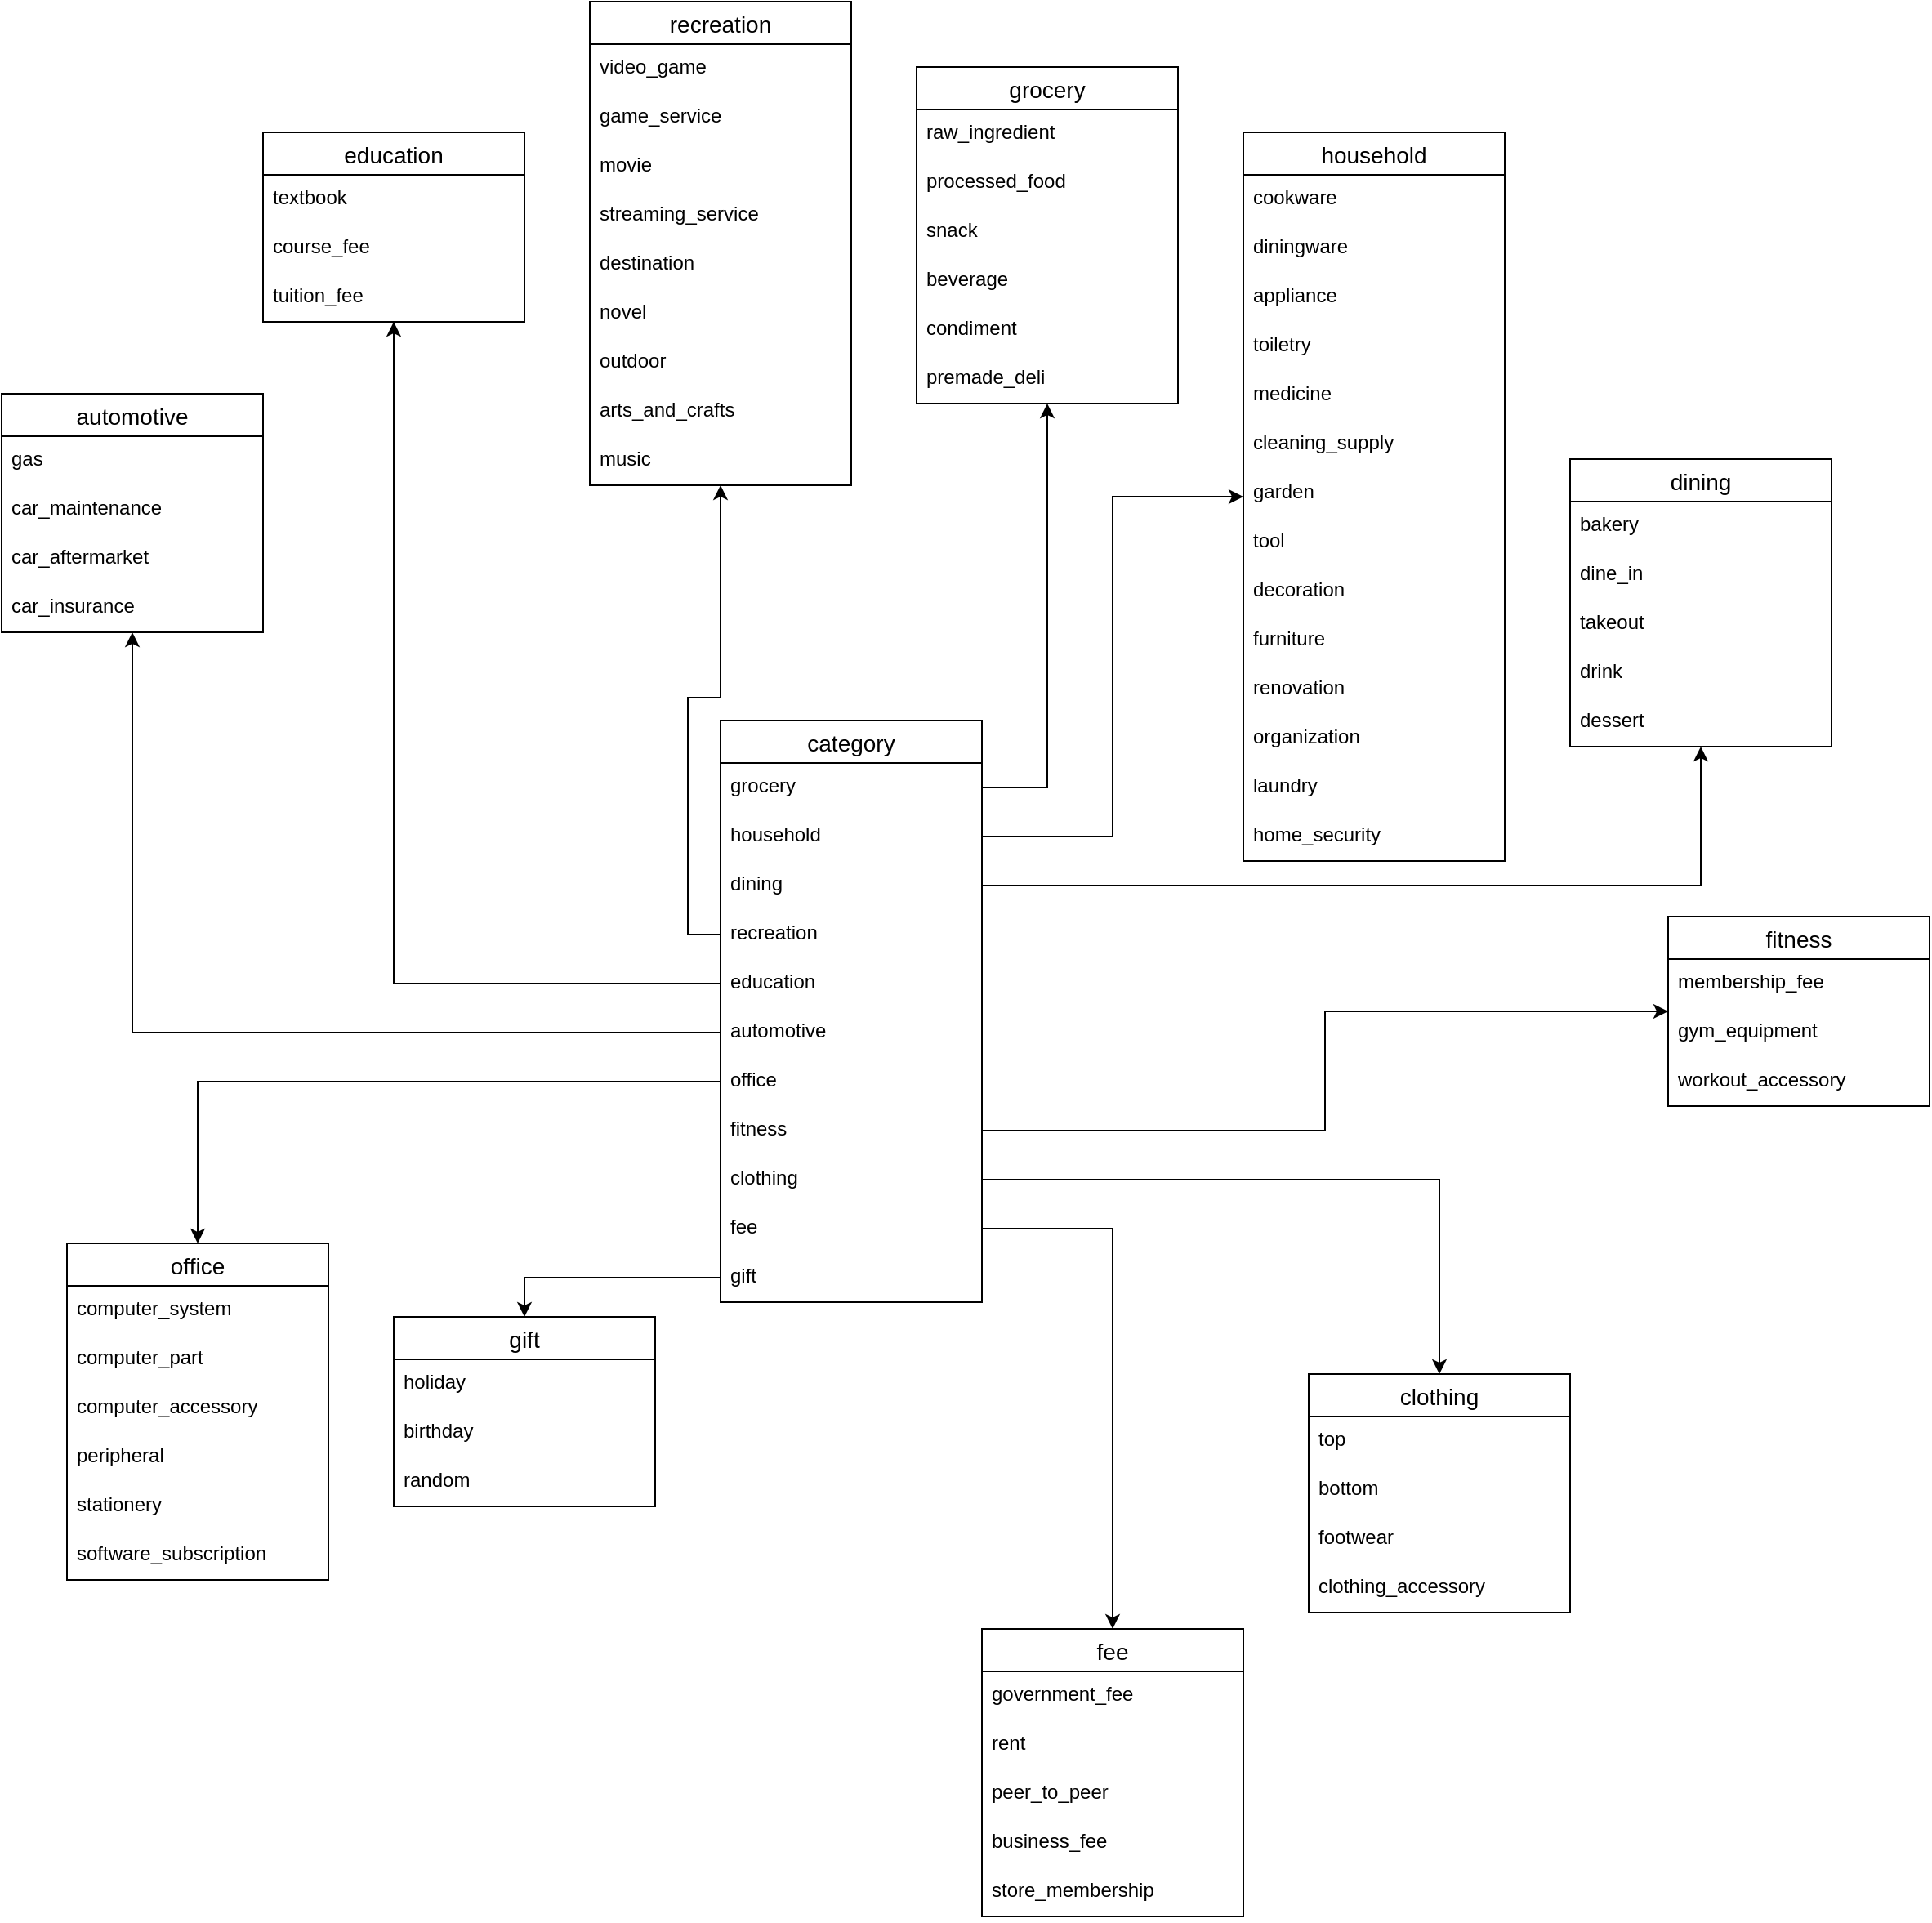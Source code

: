<mxfile version="18.0.1" type="device"><diagram id="R2lEEEUBdFMjLlhIrx00" name="Page-1"><mxGraphModel dx="1426" dy="802" grid="1" gridSize="10" guides="1" tooltips="1" connect="1" arrows="1" fold="1" page="1" pageScale="1" pageWidth="1200" pageHeight="1600" math="0" shadow="0" extFonts="Permanent Marker^https://fonts.googleapis.com/css?family=Permanent+Marker"><root><mxCell id="0"/><mxCell id="1" parent="0"/><mxCell id="DdYy4t8U-ZMxY-bG0-oH-1" value="category" style="swimlane;fontStyle=0;childLayout=stackLayout;horizontal=1;startSize=26;horizontalStack=0;resizeParent=1;resizeParentMax=0;resizeLast=0;collapsible=1;marginBottom=0;align=center;fontSize=14;" parent="1" vertex="1"><mxGeometry x="450" y="669" width="160" height="356" as="geometry"/></mxCell><mxCell id="DdYy4t8U-ZMxY-bG0-oH-2" value="grocery" style="text;strokeColor=none;fillColor=none;spacingLeft=4;spacingRight=4;overflow=hidden;rotatable=0;points=[[0,0.5],[1,0.5]];portConstraint=eastwest;fontSize=12;" parent="DdYy4t8U-ZMxY-bG0-oH-1" vertex="1"><mxGeometry y="26" width="160" height="30" as="geometry"/></mxCell><mxCell id="DdYy4t8U-ZMxY-bG0-oH-3" value="household" style="text;strokeColor=none;fillColor=none;spacingLeft=4;spacingRight=4;overflow=hidden;rotatable=0;points=[[0,0.5],[1,0.5]];portConstraint=eastwest;fontSize=12;" parent="DdYy4t8U-ZMxY-bG0-oH-1" vertex="1"><mxGeometry y="56" width="160" height="30" as="geometry"/></mxCell><mxCell id="DdYy4t8U-ZMxY-bG0-oH-4" value="dining" style="text;strokeColor=none;fillColor=none;spacingLeft=4;spacingRight=4;overflow=hidden;rotatable=0;points=[[0,0.5],[1,0.5]];portConstraint=eastwest;fontSize=12;" parent="DdYy4t8U-ZMxY-bG0-oH-1" vertex="1"><mxGeometry y="86" width="160" height="30" as="geometry"/></mxCell><mxCell id="DdYy4t8U-ZMxY-bG0-oH-5" value="recreation" style="text;strokeColor=none;fillColor=none;spacingLeft=4;spacingRight=4;overflow=hidden;rotatable=0;points=[[0,0.5],[1,0.5]];portConstraint=eastwest;fontSize=12;" parent="DdYy4t8U-ZMxY-bG0-oH-1" vertex="1"><mxGeometry y="116" width="160" height="30" as="geometry"/></mxCell><mxCell id="DdYy4t8U-ZMxY-bG0-oH-6" value="education" style="text;strokeColor=none;fillColor=none;spacingLeft=4;spacingRight=4;overflow=hidden;rotatable=0;points=[[0,0.5],[1,0.5]];portConstraint=eastwest;fontSize=12;" parent="DdYy4t8U-ZMxY-bG0-oH-1" vertex="1"><mxGeometry y="146" width="160" height="30" as="geometry"/></mxCell><mxCell id="DdYy4t8U-ZMxY-bG0-oH-7" value="automotive" style="text;strokeColor=none;fillColor=none;spacingLeft=4;spacingRight=4;overflow=hidden;rotatable=0;points=[[0,0.5],[1,0.5]];portConstraint=eastwest;fontSize=12;" parent="DdYy4t8U-ZMxY-bG0-oH-1" vertex="1"><mxGeometry y="176" width="160" height="30" as="geometry"/></mxCell><mxCell id="DdYy4t8U-ZMxY-bG0-oH-62" value="office" style="text;strokeColor=none;fillColor=none;spacingLeft=4;spacingRight=4;overflow=hidden;rotatable=0;points=[[0,0.5],[1,0.5]];portConstraint=eastwest;fontSize=12;" parent="DdYy4t8U-ZMxY-bG0-oH-1" vertex="1"><mxGeometry y="206" width="160" height="30" as="geometry"/></mxCell><mxCell id="DdYy4t8U-ZMxY-bG0-oH-63" value="fitness" style="text;strokeColor=none;fillColor=none;spacingLeft=4;spacingRight=4;overflow=hidden;rotatable=0;points=[[0,0.5],[1,0.5]];portConstraint=eastwest;fontSize=12;" parent="DdYy4t8U-ZMxY-bG0-oH-1" vertex="1"><mxGeometry y="236" width="160" height="30" as="geometry"/></mxCell><mxCell id="DdYy4t8U-ZMxY-bG0-oH-91" value="clothing" style="text;strokeColor=none;fillColor=none;spacingLeft=4;spacingRight=4;overflow=hidden;rotatable=0;points=[[0,0.5],[1,0.5]];portConstraint=eastwest;fontSize=12;" parent="DdYy4t8U-ZMxY-bG0-oH-1" vertex="1"><mxGeometry y="266" width="160" height="30" as="geometry"/></mxCell><mxCell id="DdYy4t8U-ZMxY-bG0-oH-92" value="fee" style="text;strokeColor=none;fillColor=none;spacingLeft=4;spacingRight=4;overflow=hidden;rotatable=0;points=[[0,0.5],[1,0.5]];portConstraint=eastwest;fontSize=12;" parent="DdYy4t8U-ZMxY-bG0-oH-1" vertex="1"><mxGeometry y="296" width="160" height="30" as="geometry"/></mxCell><mxCell id="DdYy4t8U-ZMxY-bG0-oH-93" value="gift" style="text;strokeColor=none;fillColor=none;spacingLeft=4;spacingRight=4;overflow=hidden;rotatable=0;points=[[0,0.5],[1,0.5]];portConstraint=eastwest;fontSize=12;" parent="DdYy4t8U-ZMxY-bG0-oH-1" vertex="1"><mxGeometry y="326" width="160" height="30" as="geometry"/></mxCell><mxCell id="DdYy4t8U-ZMxY-bG0-oH-8" value="grocery" style="swimlane;fontStyle=0;childLayout=stackLayout;horizontal=1;startSize=26;horizontalStack=0;resizeParent=1;resizeParentMax=0;resizeLast=0;collapsible=1;marginBottom=0;align=center;fontSize=14;" parent="1" vertex="1"><mxGeometry x="570" y="269" width="160" height="206" as="geometry"/></mxCell><mxCell id="DdYy4t8U-ZMxY-bG0-oH-9" value="raw_ingredient" style="text;strokeColor=none;fillColor=none;spacingLeft=4;spacingRight=4;overflow=hidden;rotatable=0;points=[[0,0.5],[1,0.5]];portConstraint=eastwest;fontSize=12;" parent="DdYy4t8U-ZMxY-bG0-oH-8" vertex="1"><mxGeometry y="26" width="160" height="30" as="geometry"/></mxCell><mxCell id="DdYy4t8U-ZMxY-bG0-oH-10" value="processed_food" style="text;strokeColor=none;fillColor=none;spacingLeft=4;spacingRight=4;overflow=hidden;rotatable=0;points=[[0,0.5],[1,0.5]];portConstraint=eastwest;fontSize=12;" parent="DdYy4t8U-ZMxY-bG0-oH-8" vertex="1"><mxGeometry y="56" width="160" height="30" as="geometry"/></mxCell><mxCell id="DdYy4t8U-ZMxY-bG0-oH-13" value="snack" style="text;strokeColor=none;fillColor=none;spacingLeft=4;spacingRight=4;overflow=hidden;rotatable=0;points=[[0,0.5],[1,0.5]];portConstraint=eastwest;fontSize=12;" parent="DdYy4t8U-ZMxY-bG0-oH-8" vertex="1"><mxGeometry y="86" width="160" height="30" as="geometry"/></mxCell><mxCell id="DdYy4t8U-ZMxY-bG0-oH-14" value="beverage" style="text;strokeColor=none;fillColor=none;spacingLeft=4;spacingRight=4;overflow=hidden;rotatable=0;points=[[0,0.5],[1,0.5]];portConstraint=eastwest;fontSize=12;" parent="DdYy4t8U-ZMxY-bG0-oH-8" vertex="1"><mxGeometry y="116" width="160" height="30" as="geometry"/></mxCell><mxCell id="ewlRyXcieVe25RCthSd5-5" value="condiment" style="text;strokeColor=none;fillColor=none;spacingLeft=4;spacingRight=4;overflow=hidden;rotatable=0;points=[[0,0.5],[1,0.5]];portConstraint=eastwest;fontSize=12;" parent="DdYy4t8U-ZMxY-bG0-oH-8" vertex="1"><mxGeometry y="146" width="160" height="30" as="geometry"/></mxCell><mxCell id="ewlRyXcieVe25RCthSd5-6" value="premade_deli" style="text;strokeColor=none;fillColor=none;spacingLeft=4;spacingRight=4;overflow=hidden;rotatable=0;points=[[0,0.5],[1,0.5]];portConstraint=eastwest;fontSize=12;" parent="DdYy4t8U-ZMxY-bG0-oH-8" vertex="1"><mxGeometry y="176" width="160" height="30" as="geometry"/></mxCell><mxCell id="DdYy4t8U-ZMxY-bG0-oH-15" value="household" style="swimlane;fontStyle=0;childLayout=stackLayout;horizontal=1;startSize=26;horizontalStack=0;resizeParent=1;resizeParentMax=0;resizeLast=0;collapsible=1;marginBottom=0;align=center;fontSize=14;" parent="1" vertex="1"><mxGeometry x="770" y="309" width="160" height="446" as="geometry"/></mxCell><mxCell id="DdYy4t8U-ZMxY-bG0-oH-16" value="cookware" style="text;strokeColor=none;fillColor=none;spacingLeft=4;spacingRight=4;overflow=hidden;rotatable=0;points=[[0,0.5],[1,0.5]];portConstraint=eastwest;fontSize=12;" parent="DdYy4t8U-ZMxY-bG0-oH-15" vertex="1"><mxGeometry y="26" width="160" height="30" as="geometry"/></mxCell><mxCell id="DdYy4t8U-ZMxY-bG0-oH-25" value="diningware" style="text;strokeColor=none;fillColor=none;spacingLeft=4;spacingRight=4;overflow=hidden;rotatable=0;points=[[0,0.5],[1,0.5]];portConstraint=eastwest;fontSize=12;" parent="DdYy4t8U-ZMxY-bG0-oH-15" vertex="1"><mxGeometry y="56" width="160" height="30" as="geometry"/></mxCell><mxCell id="DdYy4t8U-ZMxY-bG0-oH-17" value="appliance" style="text;strokeColor=none;fillColor=none;spacingLeft=4;spacingRight=4;overflow=hidden;rotatable=0;points=[[0,0.5],[1,0.5]];portConstraint=eastwest;fontSize=12;" parent="DdYy4t8U-ZMxY-bG0-oH-15" vertex="1"><mxGeometry y="86" width="160" height="30" as="geometry"/></mxCell><mxCell id="DdYy4t8U-ZMxY-bG0-oH-18" value="toiletry" style="text;strokeColor=none;fillColor=none;spacingLeft=4;spacingRight=4;overflow=hidden;rotatable=0;points=[[0,0.5],[1,0.5]];portConstraint=eastwest;fontSize=12;" parent="DdYy4t8U-ZMxY-bG0-oH-15" vertex="1"><mxGeometry y="116" width="160" height="30" as="geometry"/></mxCell><mxCell id="DdYy4t8U-ZMxY-bG0-oH-19" value="medicine" style="text;strokeColor=none;fillColor=none;spacingLeft=4;spacingRight=4;overflow=hidden;rotatable=0;points=[[0,0.5],[1,0.5]];portConstraint=eastwest;fontSize=12;" parent="DdYy4t8U-ZMxY-bG0-oH-15" vertex="1"><mxGeometry y="146" width="160" height="30" as="geometry"/></mxCell><mxCell id="DdYy4t8U-ZMxY-bG0-oH-20" value="cleaning_supply" style="text;strokeColor=none;fillColor=none;spacingLeft=4;spacingRight=4;overflow=hidden;rotatable=0;points=[[0,0.5],[1,0.5]];portConstraint=eastwest;fontSize=12;" parent="DdYy4t8U-ZMxY-bG0-oH-15" vertex="1"><mxGeometry y="176" width="160" height="30" as="geometry"/></mxCell><mxCell id="DdYy4t8U-ZMxY-bG0-oH-26" value="garden" style="text;strokeColor=none;fillColor=none;spacingLeft=4;spacingRight=4;overflow=hidden;rotatable=0;points=[[0,0.5],[1,0.5]];portConstraint=eastwest;fontSize=12;" parent="DdYy4t8U-ZMxY-bG0-oH-15" vertex="1"><mxGeometry y="206" width="160" height="30" as="geometry"/></mxCell><mxCell id="DdYy4t8U-ZMxY-bG0-oH-27" value="tool" style="text;strokeColor=none;fillColor=none;spacingLeft=4;spacingRight=4;overflow=hidden;rotatable=0;points=[[0,0.5],[1,0.5]];portConstraint=eastwest;fontSize=12;" parent="DdYy4t8U-ZMxY-bG0-oH-15" vertex="1"><mxGeometry y="236" width="160" height="30" as="geometry"/></mxCell><mxCell id="DdYy4t8U-ZMxY-bG0-oH-85" value="decoration" style="text;strokeColor=none;fillColor=none;spacingLeft=4;spacingRight=4;overflow=hidden;rotatable=0;points=[[0,0.5],[1,0.5]];portConstraint=eastwest;fontSize=12;" parent="DdYy4t8U-ZMxY-bG0-oH-15" vertex="1"><mxGeometry y="266" width="160" height="30" as="geometry"/></mxCell><mxCell id="DdYy4t8U-ZMxY-bG0-oH-86" value="furniture" style="text;strokeColor=none;fillColor=none;spacingLeft=4;spacingRight=4;overflow=hidden;rotatable=0;points=[[0,0.5],[1,0.5]];portConstraint=eastwest;fontSize=12;" parent="DdYy4t8U-ZMxY-bG0-oH-15" vertex="1"><mxGeometry y="296" width="160" height="30" as="geometry"/></mxCell><mxCell id="DdYy4t8U-ZMxY-bG0-oH-109" value="renovation" style="text;strokeColor=none;fillColor=none;spacingLeft=4;spacingRight=4;overflow=hidden;rotatable=0;points=[[0,0.5],[1,0.5]];portConstraint=eastwest;fontSize=12;" parent="DdYy4t8U-ZMxY-bG0-oH-15" vertex="1"><mxGeometry y="326" width="160" height="30" as="geometry"/></mxCell><mxCell id="DdYy4t8U-ZMxY-bG0-oH-116" value="organization" style="text;strokeColor=none;fillColor=none;spacingLeft=4;spacingRight=4;overflow=hidden;rotatable=0;points=[[0,0.5],[1,0.5]];portConstraint=eastwest;fontSize=12;" parent="DdYy4t8U-ZMxY-bG0-oH-15" vertex="1"><mxGeometry y="356" width="160" height="30" as="geometry"/></mxCell><mxCell id="DdYy4t8U-ZMxY-bG0-oH-117" value="laundry" style="text;strokeColor=none;fillColor=none;spacingLeft=4;spacingRight=4;overflow=hidden;rotatable=0;points=[[0,0.5],[1,0.5]];portConstraint=eastwest;fontSize=12;" parent="DdYy4t8U-ZMxY-bG0-oH-15" vertex="1"><mxGeometry y="386" width="160" height="30" as="geometry"/></mxCell><mxCell id="DdYy4t8U-ZMxY-bG0-oH-124" value="home_security" style="text;strokeColor=none;fillColor=none;spacingLeft=4;spacingRight=4;overflow=hidden;rotatable=0;points=[[0,0.5],[1,0.5]];portConstraint=eastwest;fontSize=12;" parent="DdYy4t8U-ZMxY-bG0-oH-15" vertex="1"><mxGeometry y="416" width="160" height="30" as="geometry"/></mxCell><mxCell id="DdYy4t8U-ZMxY-bG0-oH-28" style="edgeStyle=orthogonalEdgeStyle;rounded=0;orthogonalLoop=1;jettySize=auto;html=1;" parent="1" source="DdYy4t8U-ZMxY-bG0-oH-2" target="DdYy4t8U-ZMxY-bG0-oH-8" edge="1"><mxGeometry relative="1" as="geometry"/></mxCell><mxCell id="DdYy4t8U-ZMxY-bG0-oH-29" style="edgeStyle=orthogonalEdgeStyle;rounded=0;orthogonalLoop=1;jettySize=auto;html=1;" parent="1" source="DdYy4t8U-ZMxY-bG0-oH-3" target="DdYy4t8U-ZMxY-bG0-oH-15" edge="1"><mxGeometry relative="1" as="geometry"/></mxCell><mxCell id="DdYy4t8U-ZMxY-bG0-oH-30" value="dining" style="swimlane;fontStyle=0;childLayout=stackLayout;horizontal=1;startSize=26;horizontalStack=0;resizeParent=1;resizeParentMax=0;resizeLast=0;collapsible=1;marginBottom=0;align=center;fontSize=14;" parent="1" vertex="1"><mxGeometry x="970" y="509" width="160" height="176" as="geometry"/></mxCell><mxCell id="UQSzinnWqmKpm_9YBJ3T-1" value="bakery" style="text;strokeColor=none;fillColor=none;spacingLeft=4;spacingRight=4;overflow=hidden;rotatable=0;points=[[0,0.5],[1,0.5]];portConstraint=eastwest;fontSize=12;" parent="DdYy4t8U-ZMxY-bG0-oH-30" vertex="1"><mxGeometry y="26" width="160" height="30" as="geometry"/></mxCell><mxCell id="DdYy4t8U-ZMxY-bG0-oH-31" value="dine_in" style="text;strokeColor=none;fillColor=none;spacingLeft=4;spacingRight=4;overflow=hidden;rotatable=0;points=[[0,0.5],[1,0.5]];portConstraint=eastwest;fontSize=12;" parent="DdYy4t8U-ZMxY-bG0-oH-30" vertex="1"><mxGeometry y="56" width="160" height="30" as="geometry"/></mxCell><mxCell id="DdYy4t8U-ZMxY-bG0-oH-35" value="takeout" style="text;strokeColor=none;fillColor=none;spacingLeft=4;spacingRight=4;overflow=hidden;rotatable=0;points=[[0,0.5],[1,0.5]];portConstraint=eastwest;fontSize=12;" parent="DdYy4t8U-ZMxY-bG0-oH-30" vertex="1"><mxGeometry y="86" width="160" height="30" as="geometry"/></mxCell><mxCell id="DdYy4t8U-ZMxY-bG0-oH-36" value="drink" style="text;strokeColor=none;fillColor=none;spacingLeft=4;spacingRight=4;overflow=hidden;rotatable=0;points=[[0,0.5],[1,0.5]];portConstraint=eastwest;fontSize=12;" parent="DdYy4t8U-ZMxY-bG0-oH-30" vertex="1"><mxGeometry y="116" width="160" height="30" as="geometry"/></mxCell><mxCell id="ewlRyXcieVe25RCthSd5-2" value="dessert" style="text;strokeColor=none;fillColor=none;spacingLeft=4;spacingRight=4;overflow=hidden;rotatable=0;points=[[0,0.5],[1,0.5]];portConstraint=eastwest;fontSize=12;" parent="DdYy4t8U-ZMxY-bG0-oH-30" vertex="1"><mxGeometry y="146" width="160" height="30" as="geometry"/></mxCell><mxCell id="DdYy4t8U-ZMxY-bG0-oH-39" style="edgeStyle=orthogonalEdgeStyle;rounded=0;orthogonalLoop=1;jettySize=auto;html=1;" parent="1" source="DdYy4t8U-ZMxY-bG0-oH-4" target="DdYy4t8U-ZMxY-bG0-oH-30" edge="1"><mxGeometry relative="1" as="geometry"/></mxCell><mxCell id="DdYy4t8U-ZMxY-bG0-oH-40" value="recreation" style="swimlane;fontStyle=0;childLayout=stackLayout;horizontal=1;startSize=26;horizontalStack=0;resizeParent=1;resizeParentMax=0;resizeLast=0;collapsible=1;marginBottom=0;align=center;fontSize=14;" parent="1" vertex="1"><mxGeometry x="370" y="229" width="160" height="296" as="geometry"/></mxCell><mxCell id="DdYy4t8U-ZMxY-bG0-oH-41" value="video_game" style="text;strokeColor=none;fillColor=none;spacingLeft=4;spacingRight=4;overflow=hidden;rotatable=0;points=[[0,0.5],[1,0.5]];portConstraint=eastwest;fontSize=12;" parent="DdYy4t8U-ZMxY-bG0-oH-40" vertex="1"><mxGeometry y="26" width="160" height="30" as="geometry"/></mxCell><mxCell id="DdYy4t8U-ZMxY-bG0-oH-81" value="game_service" style="text;strokeColor=none;fillColor=none;spacingLeft=4;spacingRight=4;overflow=hidden;rotatable=0;points=[[0,0.5],[1,0.5]];portConstraint=eastwest;fontSize=12;" parent="DdYy4t8U-ZMxY-bG0-oH-40" vertex="1"><mxGeometry y="56" width="160" height="30" as="geometry"/></mxCell><mxCell id="DdYy4t8U-ZMxY-bG0-oH-42" value="movie" style="text;strokeColor=none;fillColor=none;spacingLeft=4;spacingRight=4;overflow=hidden;rotatable=0;points=[[0,0.5],[1,0.5]];portConstraint=eastwest;fontSize=12;" parent="DdYy4t8U-ZMxY-bG0-oH-40" vertex="1"><mxGeometry y="86" width="160" height="30" as="geometry"/></mxCell><mxCell id="DdYy4t8U-ZMxY-bG0-oH-82" value="streaming_service" style="text;strokeColor=none;fillColor=none;spacingLeft=4;spacingRight=4;overflow=hidden;rotatable=0;points=[[0,0.5],[1,0.5]];portConstraint=eastwest;fontSize=12;" parent="DdYy4t8U-ZMxY-bG0-oH-40" vertex="1"><mxGeometry y="116" width="160" height="30" as="geometry"/></mxCell><mxCell id="DdYy4t8U-ZMxY-bG0-oH-43" value="destination" style="text;strokeColor=none;fillColor=none;spacingLeft=4;spacingRight=4;overflow=hidden;rotatable=0;points=[[0,0.5],[1,0.5]];portConstraint=eastwest;fontSize=12;" parent="DdYy4t8U-ZMxY-bG0-oH-40" vertex="1"><mxGeometry y="146" width="160" height="30" as="geometry"/></mxCell><mxCell id="DdYy4t8U-ZMxY-bG0-oH-44" value="novel" style="text;strokeColor=none;fillColor=none;spacingLeft=4;spacingRight=4;overflow=hidden;rotatable=0;points=[[0,0.5],[1,0.5]];portConstraint=eastwest;fontSize=12;" parent="DdYy4t8U-ZMxY-bG0-oH-40" vertex="1"><mxGeometry y="176" width="160" height="30" as="geometry"/></mxCell><mxCell id="DdYy4t8U-ZMxY-bG0-oH-45" value="outdoor" style="text;strokeColor=none;fillColor=none;spacingLeft=4;spacingRight=4;overflow=hidden;rotatable=0;points=[[0,0.5],[1,0.5]];portConstraint=eastwest;fontSize=12;" parent="DdYy4t8U-ZMxY-bG0-oH-40" vertex="1"><mxGeometry y="206" width="160" height="30" as="geometry"/></mxCell><mxCell id="DdYy4t8U-ZMxY-bG0-oH-47" value="arts_and_crafts" style="text;strokeColor=none;fillColor=none;spacingLeft=4;spacingRight=4;overflow=hidden;rotatable=0;points=[[0,0.5],[1,0.5]];portConstraint=eastwest;fontSize=12;" parent="DdYy4t8U-ZMxY-bG0-oH-40" vertex="1"><mxGeometry y="236" width="160" height="30" as="geometry"/></mxCell><mxCell id="ewlRyXcieVe25RCthSd5-1" value="music" style="text;strokeColor=none;fillColor=none;spacingLeft=4;spacingRight=4;overflow=hidden;rotatable=0;points=[[0,0.5],[1,0.5]];portConstraint=eastwest;fontSize=12;" parent="DdYy4t8U-ZMxY-bG0-oH-40" vertex="1"><mxGeometry y="266" width="160" height="30" as="geometry"/></mxCell><mxCell id="DdYy4t8U-ZMxY-bG0-oH-48" style="edgeStyle=orthogonalEdgeStyle;rounded=0;orthogonalLoop=1;jettySize=auto;html=1;" parent="1" source="DdYy4t8U-ZMxY-bG0-oH-5" target="DdYy4t8U-ZMxY-bG0-oH-40" edge="1"><mxGeometry relative="1" as="geometry"/></mxCell><mxCell id="DdYy4t8U-ZMxY-bG0-oH-49" value="education" style="swimlane;fontStyle=0;childLayout=stackLayout;horizontal=1;startSize=26;horizontalStack=0;resizeParent=1;resizeParentMax=0;resizeLast=0;collapsible=1;marginBottom=0;align=center;fontSize=14;" parent="1" vertex="1"><mxGeometry x="170" y="309" width="160" height="116" as="geometry"/></mxCell><mxCell id="DdYy4t8U-ZMxY-bG0-oH-50" value="textbook" style="text;strokeColor=none;fillColor=none;spacingLeft=4;spacingRight=4;overflow=hidden;rotatable=0;points=[[0,0.5],[1,0.5]];portConstraint=eastwest;fontSize=12;" parent="DdYy4t8U-ZMxY-bG0-oH-49" vertex="1"><mxGeometry y="26" width="160" height="30" as="geometry"/></mxCell><mxCell id="DdYy4t8U-ZMxY-bG0-oH-56" value="course_fee" style="text;strokeColor=none;fillColor=none;spacingLeft=4;spacingRight=4;overflow=hidden;rotatable=0;points=[[0,0.5],[1,0.5]];portConstraint=eastwest;fontSize=12;" parent="DdYy4t8U-ZMxY-bG0-oH-49" vertex="1"><mxGeometry y="56" width="160" height="30" as="geometry"/></mxCell><mxCell id="DdYy4t8U-ZMxY-bG0-oH-57" value="tuition_fee" style="text;strokeColor=none;fillColor=none;spacingLeft=4;spacingRight=4;overflow=hidden;rotatable=0;points=[[0,0.5],[1,0.5]];portConstraint=eastwest;fontSize=12;" parent="DdYy4t8U-ZMxY-bG0-oH-49" vertex="1"><mxGeometry y="86" width="160" height="30" as="geometry"/></mxCell><mxCell id="DdYy4t8U-ZMxY-bG0-oH-61" style="edgeStyle=orthogonalEdgeStyle;rounded=0;orthogonalLoop=1;jettySize=auto;html=1;" parent="1" source="DdYy4t8U-ZMxY-bG0-oH-6" target="DdYy4t8U-ZMxY-bG0-oH-49" edge="1"><mxGeometry relative="1" as="geometry"/></mxCell><mxCell id="DdYy4t8U-ZMxY-bG0-oH-64" value="automotive" style="swimlane;fontStyle=0;childLayout=stackLayout;horizontal=1;startSize=26;horizontalStack=0;resizeParent=1;resizeParentMax=0;resizeLast=0;collapsible=1;marginBottom=0;align=center;fontSize=14;" parent="1" vertex="1"><mxGeometry x="10" y="469" width="160" height="146" as="geometry"/></mxCell><mxCell id="DdYy4t8U-ZMxY-bG0-oH-65" value="gas" style="text;strokeColor=none;fillColor=none;spacingLeft=4;spacingRight=4;overflow=hidden;rotatable=0;points=[[0,0.5],[1,0.5]];portConstraint=eastwest;fontSize=12;" parent="DdYy4t8U-ZMxY-bG0-oH-64" vertex="1"><mxGeometry y="26" width="160" height="30" as="geometry"/></mxCell><mxCell id="DdYy4t8U-ZMxY-bG0-oH-66" value="car_maintenance" style="text;strokeColor=none;fillColor=none;spacingLeft=4;spacingRight=4;overflow=hidden;rotatable=0;points=[[0,0.5],[1,0.5]];portConstraint=eastwest;fontSize=12;" parent="DdYy4t8U-ZMxY-bG0-oH-64" vertex="1"><mxGeometry y="56" width="160" height="30" as="geometry"/></mxCell><mxCell id="DdYy4t8U-ZMxY-bG0-oH-67" value="car_aftermarket" style="text;strokeColor=none;fillColor=none;spacingLeft=4;spacingRight=4;overflow=hidden;rotatable=0;points=[[0,0.5],[1,0.5]];portConstraint=eastwest;fontSize=12;" parent="DdYy4t8U-ZMxY-bG0-oH-64" vertex="1"><mxGeometry y="86" width="160" height="30" as="geometry"/></mxCell><mxCell id="DdYy4t8U-ZMxY-bG0-oH-68" value="car_insurance" style="text;strokeColor=none;fillColor=none;spacingLeft=4;spacingRight=4;overflow=hidden;rotatable=0;points=[[0,0.5],[1,0.5]];portConstraint=eastwest;fontSize=12;" parent="DdYy4t8U-ZMxY-bG0-oH-64" vertex="1"><mxGeometry y="116" width="160" height="30" as="geometry"/></mxCell><mxCell id="DdYy4t8U-ZMxY-bG0-oH-69" style="edgeStyle=orthogonalEdgeStyle;rounded=0;orthogonalLoop=1;jettySize=auto;html=1;" parent="1" source="DdYy4t8U-ZMxY-bG0-oH-7" target="DdYy4t8U-ZMxY-bG0-oH-64" edge="1"><mxGeometry relative="1" as="geometry"/></mxCell><mxCell id="DdYy4t8U-ZMxY-bG0-oH-70" value="office" style="swimlane;fontStyle=0;childLayout=stackLayout;horizontal=1;startSize=26;horizontalStack=0;resizeParent=1;resizeParentMax=0;resizeLast=0;collapsible=1;marginBottom=0;align=center;fontSize=14;" parent="1" vertex="1"><mxGeometry x="50" y="989" width="160" height="206" as="geometry"/></mxCell><mxCell id="DdYy4t8U-ZMxY-bG0-oH-73" value="computer_system" style="text;strokeColor=none;fillColor=none;spacingLeft=4;spacingRight=4;overflow=hidden;rotatable=0;points=[[0,0.5],[1,0.5]];portConstraint=eastwest;fontSize=12;" parent="DdYy4t8U-ZMxY-bG0-oH-70" vertex="1"><mxGeometry y="26" width="160" height="30" as="geometry"/></mxCell><mxCell id="DdYy4t8U-ZMxY-bG0-oH-79" value="computer_part" style="text;strokeColor=none;fillColor=none;spacingLeft=4;spacingRight=4;overflow=hidden;rotatable=0;points=[[0,0.5],[1,0.5]];portConstraint=eastwest;fontSize=12;" parent="DdYy4t8U-ZMxY-bG0-oH-70" vertex="1"><mxGeometry y="56" width="160" height="30" as="geometry"/></mxCell><mxCell id="DdYy4t8U-ZMxY-bG0-oH-74" value="computer_accessory" style="text;strokeColor=none;fillColor=none;spacingLeft=4;spacingRight=4;overflow=hidden;rotatable=0;points=[[0,0.5],[1,0.5]];portConstraint=eastwest;fontSize=12;" parent="DdYy4t8U-ZMxY-bG0-oH-70" vertex="1"><mxGeometry y="86" width="160" height="30" as="geometry"/></mxCell><mxCell id="DdYy4t8U-ZMxY-bG0-oH-75" value="peripheral" style="text;strokeColor=none;fillColor=none;spacingLeft=4;spacingRight=4;overflow=hidden;rotatable=0;points=[[0,0.5],[1,0.5]];portConstraint=eastwest;fontSize=12;" parent="DdYy4t8U-ZMxY-bG0-oH-70" vertex="1"><mxGeometry y="116" width="160" height="30" as="geometry"/></mxCell><mxCell id="DdYy4t8U-ZMxY-bG0-oH-76" value="stationery" style="text;strokeColor=none;fillColor=none;spacingLeft=4;spacingRight=4;overflow=hidden;rotatable=0;points=[[0,0.5],[1,0.5]];portConstraint=eastwest;fontSize=12;" parent="DdYy4t8U-ZMxY-bG0-oH-70" vertex="1"><mxGeometry y="146" width="160" height="30" as="geometry"/></mxCell><mxCell id="DdYy4t8U-ZMxY-bG0-oH-77" value="software_subscription" style="text;strokeColor=none;fillColor=none;spacingLeft=4;spacingRight=4;overflow=hidden;rotatable=0;points=[[0,0.5],[1,0.5]];portConstraint=eastwest;fontSize=12;" parent="DdYy4t8U-ZMxY-bG0-oH-70" vertex="1"><mxGeometry y="176" width="160" height="30" as="geometry"/></mxCell><mxCell id="DdYy4t8U-ZMxY-bG0-oH-83" style="edgeStyle=orthogonalEdgeStyle;rounded=0;orthogonalLoop=1;jettySize=auto;html=1;" parent="1" source="DdYy4t8U-ZMxY-bG0-oH-62" target="DdYy4t8U-ZMxY-bG0-oH-70" edge="1"><mxGeometry relative="1" as="geometry"/></mxCell><mxCell id="DdYy4t8U-ZMxY-bG0-oH-94" value="fitness" style="swimlane;fontStyle=0;childLayout=stackLayout;horizontal=1;startSize=26;horizontalStack=0;resizeParent=1;resizeParentMax=0;resizeLast=0;collapsible=1;marginBottom=0;align=center;fontSize=14;" parent="1" vertex="1"><mxGeometry x="1030" y="789" width="160" height="116" as="geometry"/></mxCell><mxCell id="DdYy4t8U-ZMxY-bG0-oH-95" value="membership_fee" style="text;strokeColor=none;fillColor=none;spacingLeft=4;spacingRight=4;overflow=hidden;rotatable=0;points=[[0,0.5],[1,0.5]];portConstraint=eastwest;fontSize=12;" parent="DdYy4t8U-ZMxY-bG0-oH-94" vertex="1"><mxGeometry y="26" width="160" height="30" as="geometry"/></mxCell><mxCell id="DdYy4t8U-ZMxY-bG0-oH-96" value="gym_equipment" style="text;strokeColor=none;fillColor=none;spacingLeft=4;spacingRight=4;overflow=hidden;rotatable=0;points=[[0,0.5],[1,0.5]];portConstraint=eastwest;fontSize=12;" parent="DdYy4t8U-ZMxY-bG0-oH-94" vertex="1"><mxGeometry y="56" width="160" height="30" as="geometry"/></mxCell><mxCell id="DdYy4t8U-ZMxY-bG0-oH-97" value="workout_accessory" style="text;strokeColor=none;fillColor=none;spacingLeft=4;spacingRight=4;overflow=hidden;rotatable=0;points=[[0,0.5],[1,0.5]];portConstraint=eastwest;fontSize=12;" parent="DdYy4t8U-ZMxY-bG0-oH-94" vertex="1"><mxGeometry y="86" width="160" height="30" as="geometry"/></mxCell><mxCell id="DdYy4t8U-ZMxY-bG0-oH-102" style="edgeStyle=orthogonalEdgeStyle;rounded=0;orthogonalLoop=1;jettySize=auto;html=1;" parent="1" source="DdYy4t8U-ZMxY-bG0-oH-63" target="DdYy4t8U-ZMxY-bG0-oH-94" edge="1"><mxGeometry relative="1" as="geometry"/></mxCell><mxCell id="DdYy4t8U-ZMxY-bG0-oH-103" value="clothing" style="swimlane;fontStyle=0;childLayout=stackLayout;horizontal=1;startSize=26;horizontalStack=0;resizeParent=1;resizeParentMax=0;resizeLast=0;collapsible=1;marginBottom=0;align=center;fontSize=14;" parent="1" vertex="1"><mxGeometry x="810" y="1069" width="160" height="146" as="geometry"/></mxCell><mxCell id="DdYy4t8U-ZMxY-bG0-oH-104" value="top" style="text;strokeColor=none;fillColor=none;spacingLeft=4;spacingRight=4;overflow=hidden;rotatable=0;points=[[0,0.5],[1,0.5]];portConstraint=eastwest;fontSize=12;" parent="DdYy4t8U-ZMxY-bG0-oH-103" vertex="1"><mxGeometry y="26" width="160" height="30" as="geometry"/></mxCell><mxCell id="DdYy4t8U-ZMxY-bG0-oH-105" value="bottom" style="text;strokeColor=none;fillColor=none;spacingLeft=4;spacingRight=4;overflow=hidden;rotatable=0;points=[[0,0.5],[1,0.5]];portConstraint=eastwest;fontSize=12;" parent="DdYy4t8U-ZMxY-bG0-oH-103" vertex="1"><mxGeometry y="56" width="160" height="30" as="geometry"/></mxCell><mxCell id="DdYy4t8U-ZMxY-bG0-oH-106" value="footwear" style="text;strokeColor=none;fillColor=none;spacingLeft=4;spacingRight=4;overflow=hidden;rotatable=0;points=[[0,0.5],[1,0.5]];portConstraint=eastwest;fontSize=12;" parent="DdYy4t8U-ZMxY-bG0-oH-103" vertex="1"><mxGeometry y="86" width="160" height="30" as="geometry"/></mxCell><mxCell id="DdYy4t8U-ZMxY-bG0-oH-108" value="clothing_accessory" style="text;strokeColor=none;fillColor=none;spacingLeft=4;spacingRight=4;overflow=hidden;rotatable=0;points=[[0,0.5],[1,0.5]];portConstraint=eastwest;fontSize=12;" parent="DdYy4t8U-ZMxY-bG0-oH-103" vertex="1"><mxGeometry y="116" width="160" height="30" as="geometry"/></mxCell><mxCell id="DdYy4t8U-ZMxY-bG0-oH-107" style="edgeStyle=orthogonalEdgeStyle;rounded=0;orthogonalLoop=1;jettySize=auto;html=1;" parent="1" source="DdYy4t8U-ZMxY-bG0-oH-91" target="DdYy4t8U-ZMxY-bG0-oH-103" edge="1"><mxGeometry relative="1" as="geometry"/></mxCell><mxCell id="DdYy4t8U-ZMxY-bG0-oH-110" value="fee" style="swimlane;fontStyle=0;childLayout=stackLayout;horizontal=1;startSize=26;horizontalStack=0;resizeParent=1;resizeParentMax=0;resizeLast=0;collapsible=1;marginBottom=0;align=center;fontSize=14;" parent="1" vertex="1"><mxGeometry x="610" y="1225" width="160" height="176" as="geometry"/></mxCell><mxCell id="DdYy4t8U-ZMxY-bG0-oH-111" value="government_fee" style="text;strokeColor=none;fillColor=none;spacingLeft=4;spacingRight=4;overflow=hidden;rotatable=0;points=[[0,0.5],[1,0.5]];portConstraint=eastwest;fontSize=12;" parent="DdYy4t8U-ZMxY-bG0-oH-110" vertex="1"><mxGeometry y="26" width="160" height="30" as="geometry"/></mxCell><mxCell id="DdYy4t8U-ZMxY-bG0-oH-112" value="rent" style="text;strokeColor=none;fillColor=none;spacingLeft=4;spacingRight=4;overflow=hidden;rotatable=0;points=[[0,0.5],[1,0.5]];portConstraint=eastwest;fontSize=12;" parent="DdYy4t8U-ZMxY-bG0-oH-110" vertex="1"><mxGeometry y="56" width="160" height="30" as="geometry"/></mxCell><mxCell id="DdYy4t8U-ZMxY-bG0-oH-113" value="peer_to_peer" style="text;strokeColor=none;fillColor=none;spacingLeft=4;spacingRight=4;overflow=hidden;rotatable=0;points=[[0,0.5],[1,0.5]];portConstraint=eastwest;fontSize=12;" parent="DdYy4t8U-ZMxY-bG0-oH-110" vertex="1"><mxGeometry y="86" width="160" height="30" as="geometry"/></mxCell><mxCell id="DdYy4t8U-ZMxY-bG0-oH-123" value="business_fee" style="text;strokeColor=none;fillColor=none;spacingLeft=4;spacingRight=4;overflow=hidden;rotatable=0;points=[[0,0.5],[1,0.5]];portConstraint=eastwest;fontSize=12;" parent="DdYy4t8U-ZMxY-bG0-oH-110" vertex="1"><mxGeometry y="116" width="160" height="30" as="geometry"/></mxCell><mxCell id="ewlRyXcieVe25RCthSd5-4" value="store_membership" style="text;strokeColor=none;fillColor=none;spacingLeft=4;spacingRight=4;overflow=hidden;rotatable=0;points=[[0,0.5],[1,0.5]];portConstraint=eastwest;fontSize=12;" parent="DdYy4t8U-ZMxY-bG0-oH-110" vertex="1"><mxGeometry y="146" width="160" height="30" as="geometry"/></mxCell><mxCell id="DdYy4t8U-ZMxY-bG0-oH-115" style="edgeStyle=orthogonalEdgeStyle;rounded=0;orthogonalLoop=1;jettySize=auto;html=1;" parent="1" source="DdYy4t8U-ZMxY-bG0-oH-92" target="DdYy4t8U-ZMxY-bG0-oH-110" edge="1"><mxGeometry relative="1" as="geometry"/></mxCell><mxCell id="DdYy4t8U-ZMxY-bG0-oH-118" value="gift" style="swimlane;fontStyle=0;childLayout=stackLayout;horizontal=1;startSize=26;horizontalStack=0;resizeParent=1;resizeParentMax=0;resizeLast=0;collapsible=1;marginBottom=0;align=center;fontSize=14;" parent="1" vertex="1"><mxGeometry x="250" y="1034" width="160" height="116" as="geometry"/></mxCell><mxCell id="DdYy4t8U-ZMxY-bG0-oH-119" value="holiday" style="text;strokeColor=none;fillColor=none;spacingLeft=4;spacingRight=4;overflow=hidden;rotatable=0;points=[[0,0.5],[1,0.5]];portConstraint=eastwest;fontSize=12;" parent="DdYy4t8U-ZMxY-bG0-oH-118" vertex="1"><mxGeometry y="26" width="160" height="30" as="geometry"/></mxCell><mxCell id="DdYy4t8U-ZMxY-bG0-oH-120" value="birthday" style="text;strokeColor=none;fillColor=none;spacingLeft=4;spacingRight=4;overflow=hidden;rotatable=0;points=[[0,0.5],[1,0.5]];portConstraint=eastwest;fontSize=12;" parent="DdYy4t8U-ZMxY-bG0-oH-118" vertex="1"><mxGeometry y="56" width="160" height="30" as="geometry"/></mxCell><mxCell id="DdYy4t8U-ZMxY-bG0-oH-121" value="random" style="text;strokeColor=none;fillColor=none;spacingLeft=4;spacingRight=4;overflow=hidden;rotatable=0;points=[[0,0.5],[1,0.5]];portConstraint=eastwest;fontSize=12;" parent="DdYy4t8U-ZMxY-bG0-oH-118" vertex="1"><mxGeometry y="86" width="160" height="30" as="geometry"/></mxCell><mxCell id="DdYy4t8U-ZMxY-bG0-oH-122" style="edgeStyle=orthogonalEdgeStyle;rounded=0;orthogonalLoop=1;jettySize=auto;html=1;" parent="1" source="DdYy4t8U-ZMxY-bG0-oH-93" target="DdYy4t8U-ZMxY-bG0-oH-118" edge="1"><mxGeometry relative="1" as="geometry"/></mxCell></root></mxGraphModel></diagram></mxfile>